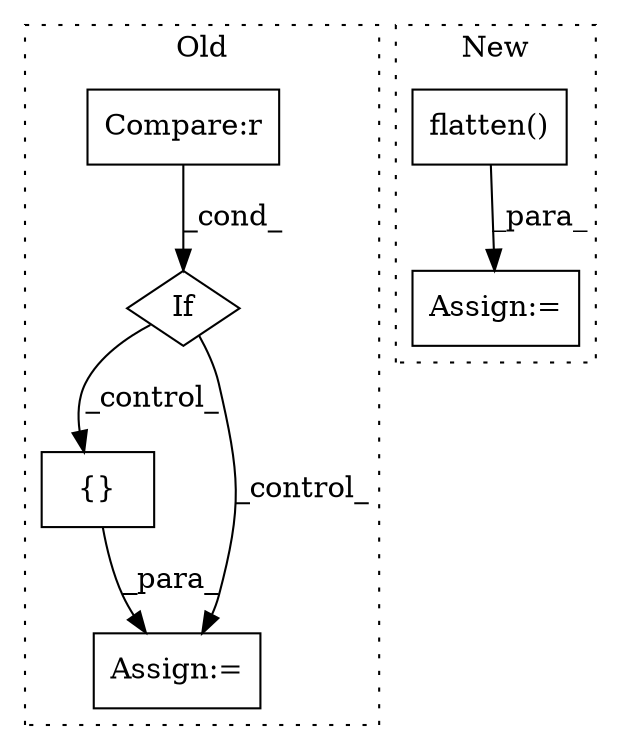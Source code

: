 digraph G {
subgraph cluster0 {
1 [label="{}" a="59" s="14863,15153" l="1,0" shape="box"];
4 [label="Assign:=" a="68" s="14832" l="4" shape="box"];
5 [label="If" a="96" s="14744" l="3" shape="diamond"];
6 [label="Compare:r" a="40" s="14784" l="26" shape="box"];
label = "Old";
style="dotted";
}
subgraph cluster1 {
2 [label="flatten()" a="75" s="18681" l="154" shape="box"];
3 [label="Assign:=" a="68" s="18656" l="3" shape="box"];
label = "New";
style="dotted";
}
1 -> 4 [label="_para_"];
2 -> 3 [label="_para_"];
5 -> 1 [label="_control_"];
5 -> 4 [label="_control_"];
6 -> 5 [label="_cond_"];
}